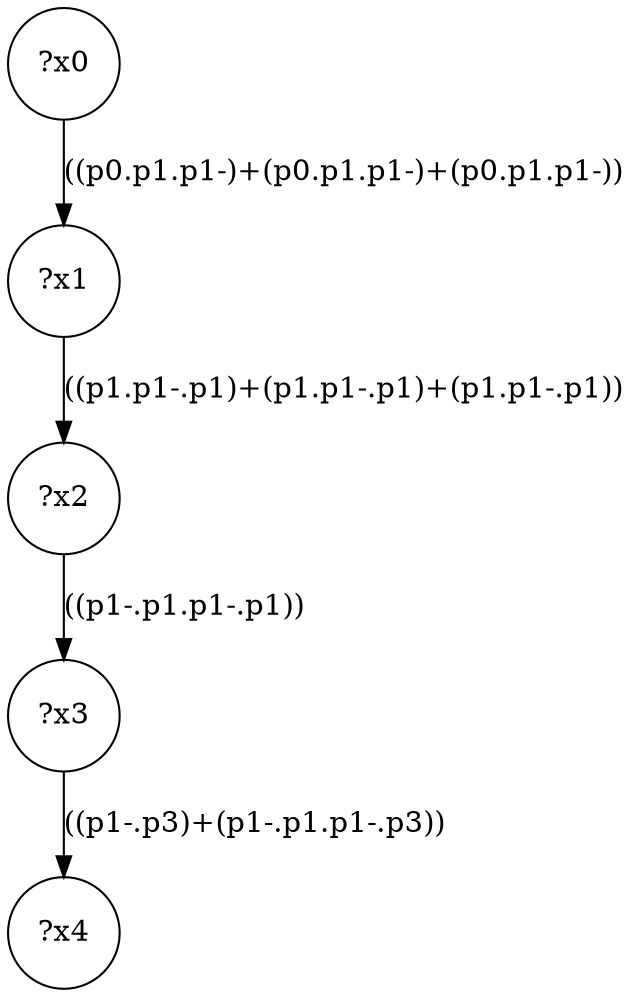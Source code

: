 digraph g {
	x0 [shape=circle, label="?x0"];
	x1 [shape=circle, label="?x1"];
	x0 -> x1 [label="((p0.p1.p1-)+(p0.p1.p1-)+(p0.p1.p1-))"];
	x2 [shape=circle, label="?x2"];
	x1 -> x2 [label="((p1.p1-.p1)+(p1.p1-.p1)+(p1.p1-.p1))"];
	x3 [shape=circle, label="?x3"];
	x2 -> x3 [label="((p1-.p1.p1-.p1))"];
	x4 [shape=circle, label="?x4"];
	x3 -> x4 [label="((p1-.p3)+(p1-.p1.p1-.p3))"];
}

